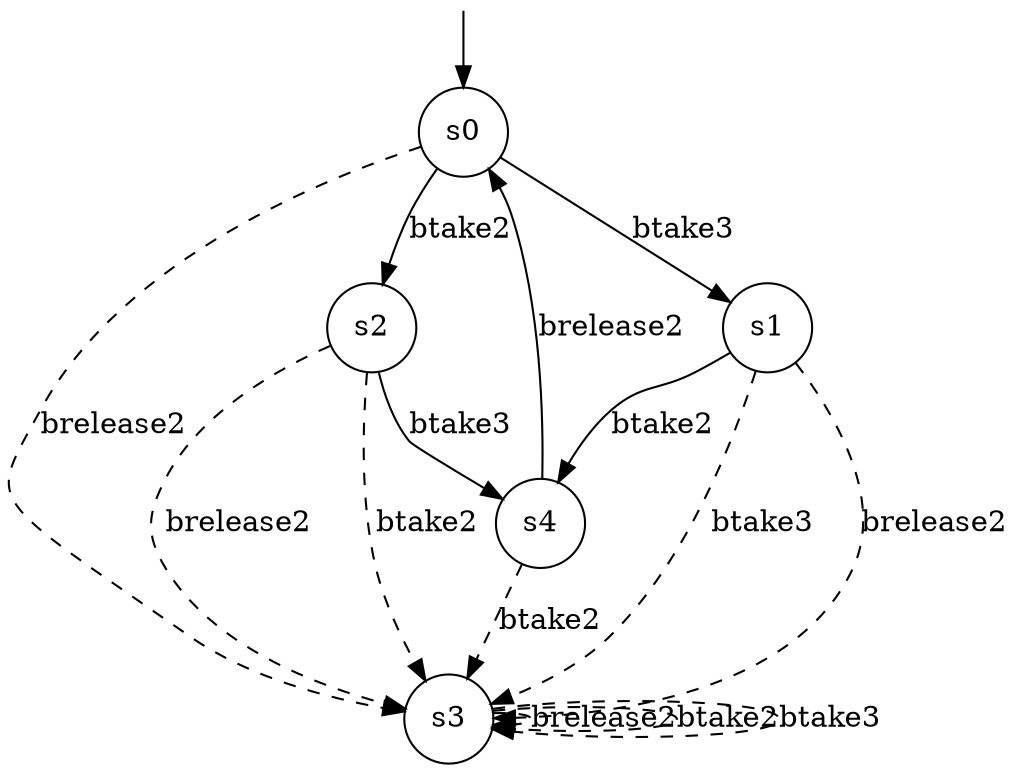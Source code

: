 digraph g {

	s0 [shape="circle" label="s0"];
	s1 [shape="circle" label="s3"];
	s2 [shape="circle" label="s2"];
	s3 [shape="circle" label="s1"];
	s4 [shape="circle" label="s4"];

	s3 -> s1 [modality="MAY", style="dashed", label="brelease2"];
	s0 -> s3 [modality="MUST", style="strict", label="btake3"];
	s1 -> s1 [modality="MAY", style="dashed", label="brelease2"];
	s1 -> s1 [modality="MAY", style="dashed", label="btake2"];
	s2 -> s1 [modality="MAY", style="dashed", label="brelease2"];
	s1 -> s1 [modality="MAY", style="dashed", label="btake3"];
	s0 -> s2 [modality="MUST", style="strict", label="btake2"];
	s2 -> s1 [modality="MAY", style="dashed", label="btake2"];
	s2 -> s4 [modality="MUST", style="strict", label="btake3"];
	s0 -> s1 [modality="MAY", style="dashed", label="brelease2"];
	s4 -> s1 [modality="MAY", style="dashed", label="btake2"];
	s3 -> s4 [modality="MUST", style="strict", label="btake2"];
	s4 -> s0 [modality="MUST", style="strict", label="brelease2"];
	s3 -> s1 [modality="MAY", style="dashed", label="btake3"];

__start0 [label="" shape="none" width="0" height="0"];
__start0 -> s0;
}
